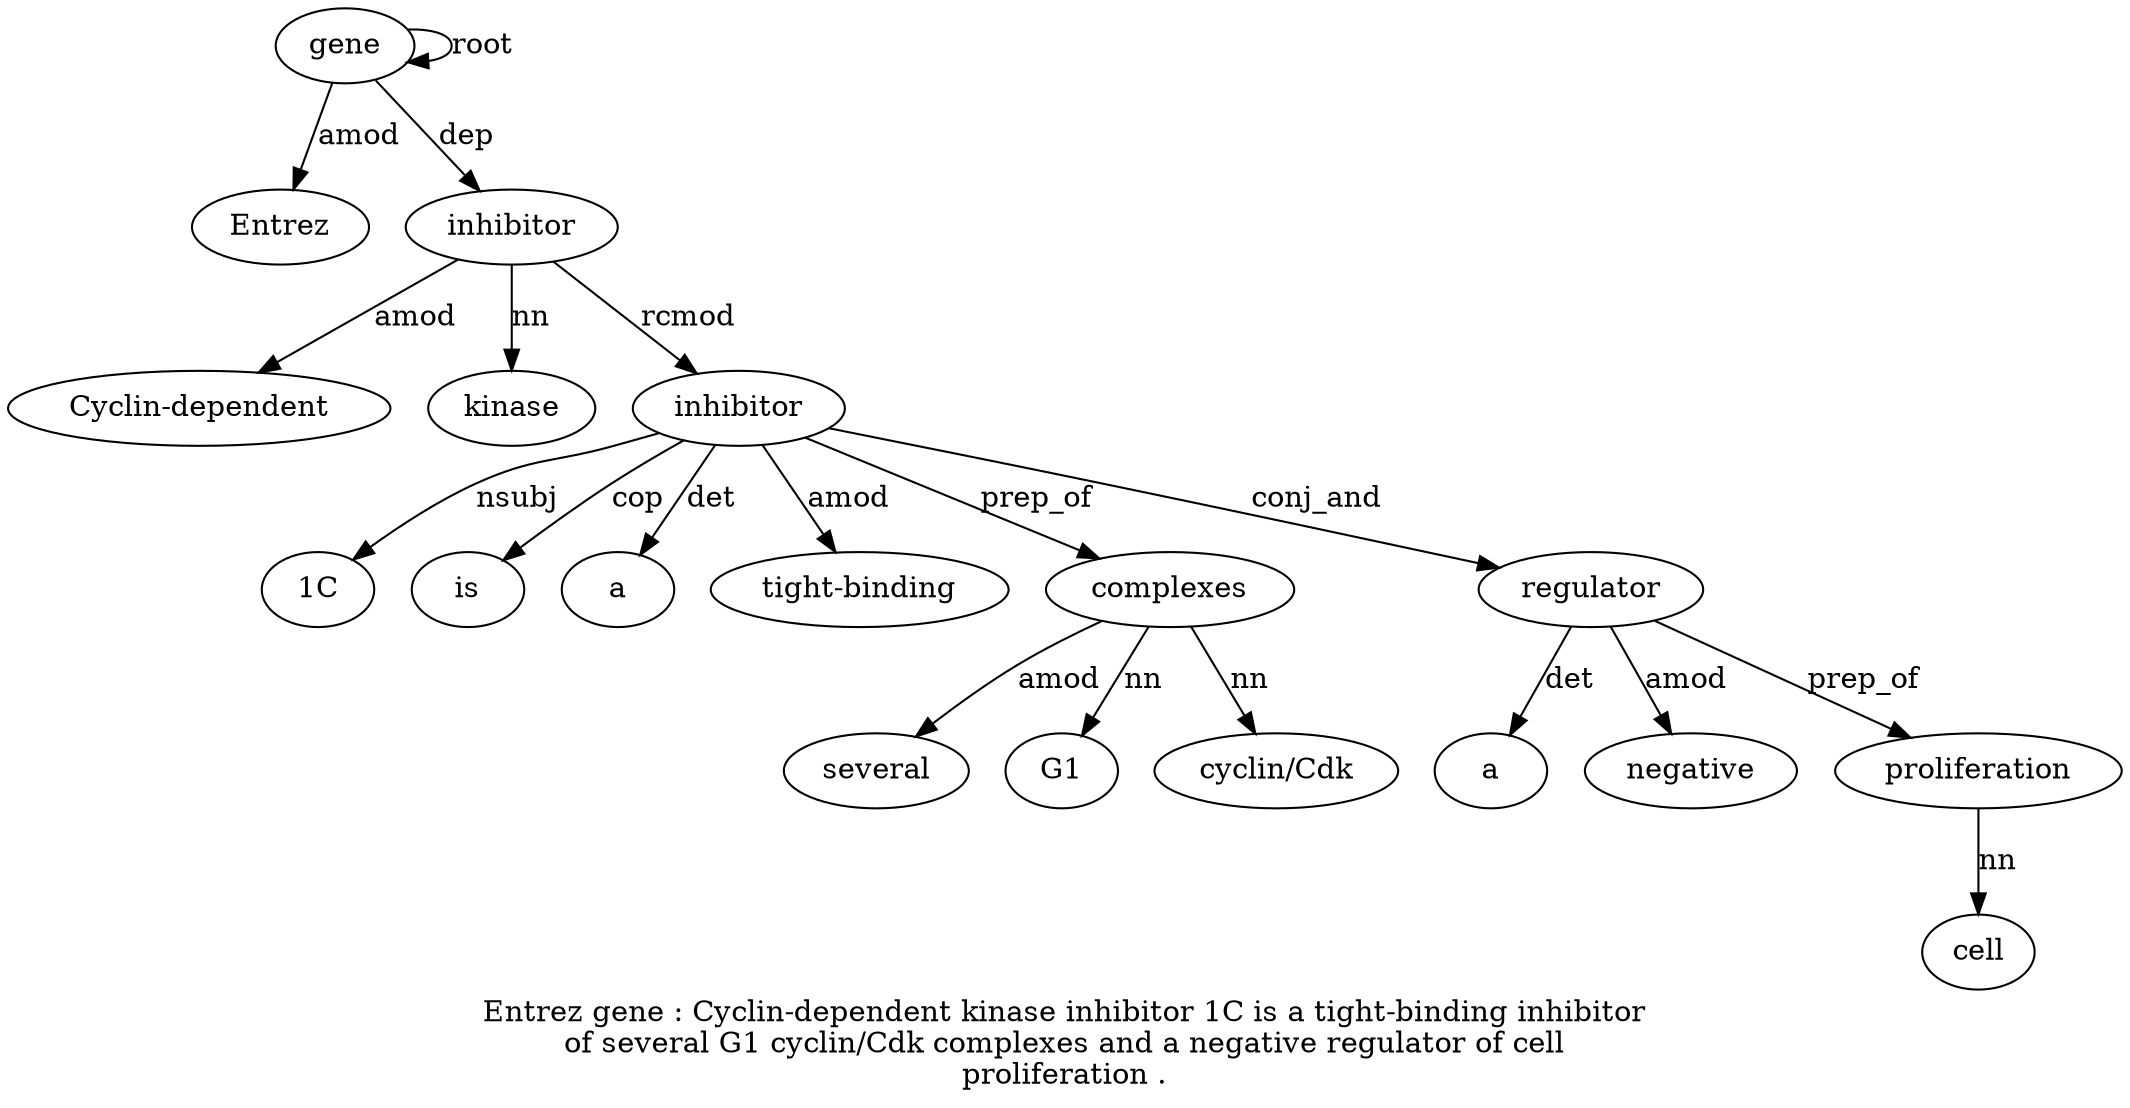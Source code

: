 digraph "Entrez gene : Cyclin-dependent kinase inhibitor 1C is a tight-binding inhibitor of several G1 cyclin/Cdk complexes and a negative regulator of cell proliferation ." {
label="Entrez gene : Cyclin-dependent kinase inhibitor 1C is a tight-binding inhibitor
of several G1 cyclin/Cdk complexes and a negative regulator of cell
proliferation .";
gene2 [style=filled, fillcolor=white, label=gene];
Entrez1 [style=filled, fillcolor=white, label=Entrez];
gene2 -> Entrez1  [label=amod];
gene2 -> gene2  [label=root];
inhibitor6 [style=filled, fillcolor=white, label=inhibitor];
"Cyclin-dependent4" [style=filled, fillcolor=white, label="Cyclin-dependent"];
inhibitor6 -> "Cyclin-dependent4"  [label=amod];
kinase5 [style=filled, fillcolor=white, label=kinase];
inhibitor6 -> kinase5  [label=nn];
gene2 -> inhibitor6  [label=dep];
inhibitor11 [style=filled, fillcolor=white, label=inhibitor];
"1C7" [style=filled, fillcolor=white, label="1C"];
inhibitor11 -> "1C7"  [label=nsubj];
is8 [style=filled, fillcolor=white, label=is];
inhibitor11 -> is8  [label=cop];
a9 [style=filled, fillcolor=white, label=a];
inhibitor11 -> a9  [label=det];
"tight-binding10" [style=filled, fillcolor=white, label="tight-binding"];
inhibitor11 -> "tight-binding10"  [label=amod];
inhibitor6 -> inhibitor11  [label=rcmod];
complexes16 [style=filled, fillcolor=white, label=complexes];
several13 [style=filled, fillcolor=white, label=several];
complexes16 -> several13  [label=amod];
G114 [style=filled, fillcolor=white, label=G1];
complexes16 -> G114  [label=nn];
"cyclin/Cdk15" [style=filled, fillcolor=white, label="cyclin/Cdk"];
complexes16 -> "cyclin/Cdk15"  [label=nn];
inhibitor11 -> complexes16  [label=prep_of];
regulator20 [style=filled, fillcolor=white, label=regulator];
a18 [style=filled, fillcolor=white, label=a];
regulator20 -> a18  [label=det];
negative19 [style=filled, fillcolor=white, label=negative];
regulator20 -> negative19  [label=amod];
inhibitor11 -> regulator20  [label=conj_and];
proliferation23 [style=filled, fillcolor=white, label=proliferation];
cell22 [style=filled, fillcolor=white, label=cell];
proliferation23 -> cell22  [label=nn];
regulator20 -> proliferation23  [label=prep_of];
}
